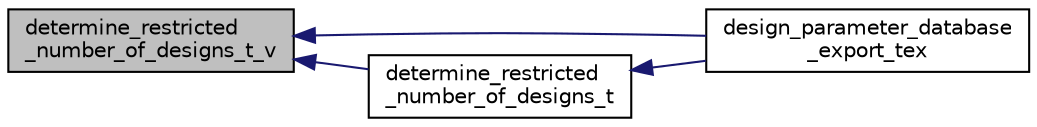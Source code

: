 digraph "determine_restricted_number_of_designs_t_v"
{
  edge [fontname="Helvetica",fontsize="10",labelfontname="Helvetica",labelfontsize="10"];
  node [fontname="Helvetica",fontsize="10",shape=record];
  rankdir="LR";
  Node1485 [label="determine_restricted\l_number_of_designs_t_v",height=0.2,width=0.4,color="black", fillcolor="grey75", style="filled", fontcolor="black"];
  Node1485 -> Node1486 [dir="back",color="midnightblue",fontsize="10",style="solid",fontname="Helvetica"];
  Node1486 [label="design_parameter_database\l_export_tex",height=0.2,width=0.4,color="black", fillcolor="white", style="filled",URL="$d9/d60/discreta_8h.html#a075808c1cf57d126d15a0d7794716de7"];
  Node1485 -> Node1487 [dir="back",color="midnightblue",fontsize="10",style="solid",fontname="Helvetica"];
  Node1487 [label="determine_restricted\l_number_of_designs_t",height=0.2,width=0.4,color="black", fillcolor="white", style="filled",URL="$d9/d60/discreta_8h.html#a040387501cacb94c30c33dd6a7f25c40"];
  Node1487 -> Node1486 [dir="back",color="midnightblue",fontsize="10",style="solid",fontname="Helvetica"];
}
